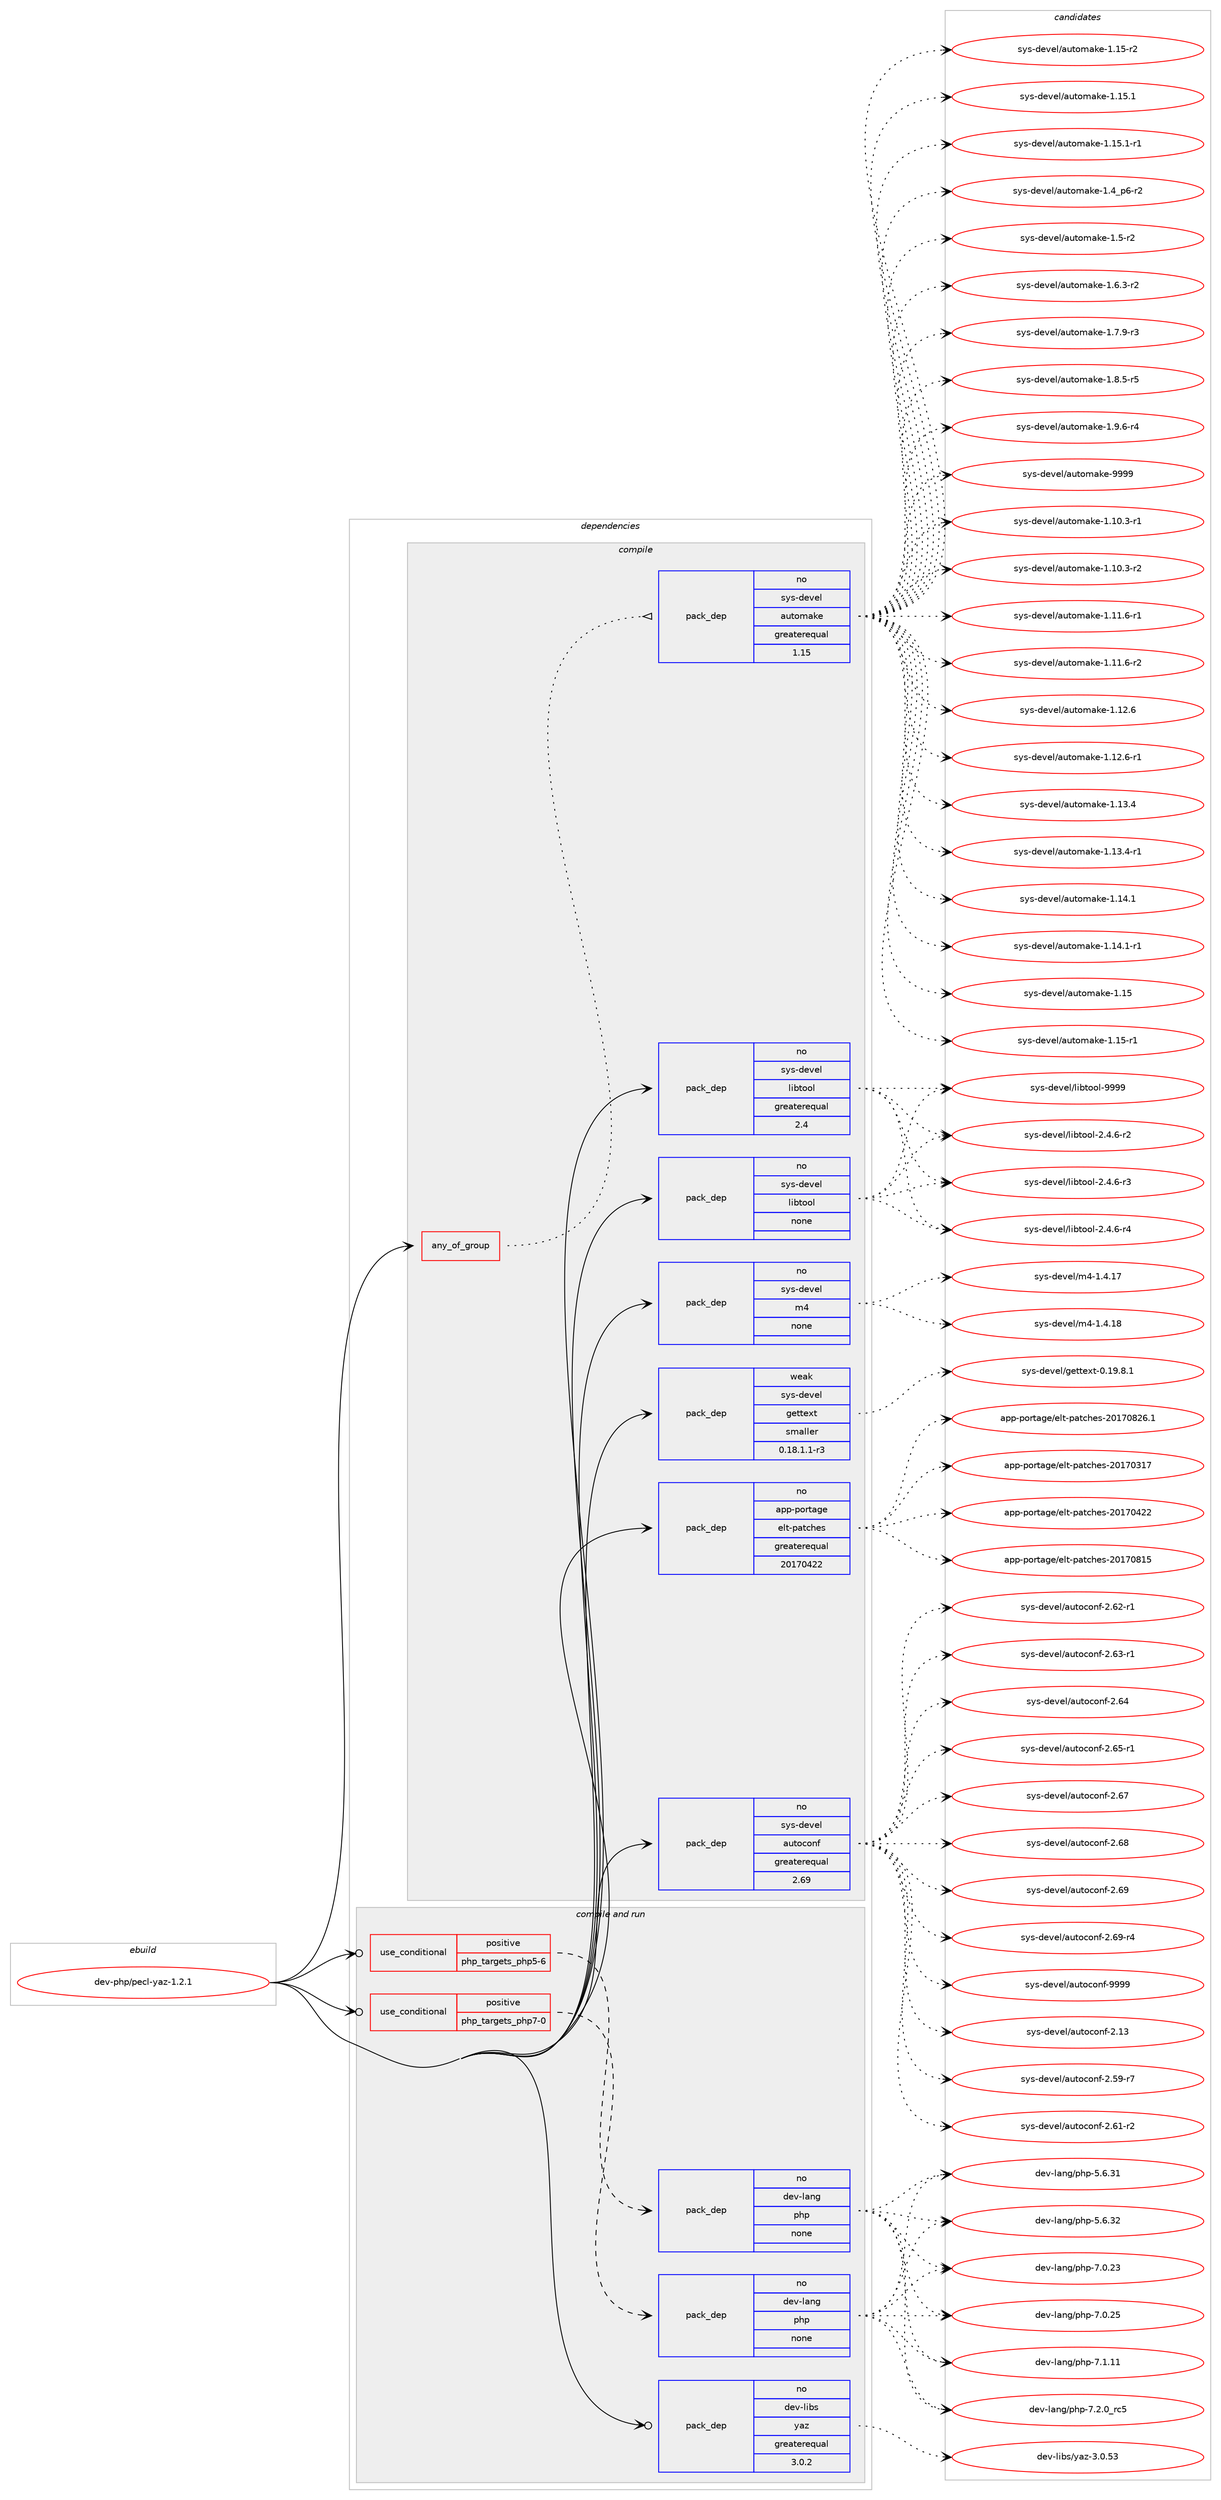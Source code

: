 digraph prolog {

# *************
# Graph options
# *************

newrank=true;
concentrate=true;
compound=true;
graph [rankdir=LR,fontname=Helvetica,fontsize=10,ranksep=1.5];#, ranksep=2.5, nodesep=0.2];
edge  [arrowhead=vee];
node  [fontname=Helvetica,fontsize=10];

# **********
# The ebuild
# **********

subgraph cluster_leftcol {
color=gray;
rank=same;
label=<<i>ebuild</i>>;
id [label="dev-php/pecl-yaz-1.2.1", color=red, width=4, href="../dev-php/pecl-yaz-1.2.1.svg"];
}

# ****************
# The dependencies
# ****************

subgraph cluster_midcol {
color=gray;
label=<<i>dependencies</i>>;
subgraph cluster_compile {
fillcolor="#eeeeee";
style=filled;
label=<<i>compile</i>>;
subgraph any3760 {
dependency143954 [label=<<TABLE BORDER="0" CELLBORDER="1" CELLSPACING="0" CELLPADDING="4"><TR><TD CELLPADDING="10">any_of_group</TD></TR></TABLE>>, shape=none, color=red];subgraph pack111419 {
dependency143955 [label=<<TABLE BORDER="0" CELLBORDER="1" CELLSPACING="0" CELLPADDING="4" WIDTH="220"><TR><TD ROWSPAN="6" CELLPADDING="30">pack_dep</TD></TR><TR><TD WIDTH="110">no</TD></TR><TR><TD>sys-devel</TD></TR><TR><TD>automake</TD></TR><TR><TD>greaterequal</TD></TR><TR><TD>1.15</TD></TR></TABLE>>, shape=none, color=blue];
}
dependency143954:e -> dependency143955:w [weight=20,style="dotted",arrowhead="oinv"];
}
id:e -> dependency143954:w [weight=20,style="solid",arrowhead="vee"];
subgraph pack111420 {
dependency143956 [label=<<TABLE BORDER="0" CELLBORDER="1" CELLSPACING="0" CELLPADDING="4" WIDTH="220"><TR><TD ROWSPAN="6" CELLPADDING="30">pack_dep</TD></TR><TR><TD WIDTH="110">no</TD></TR><TR><TD>app-portage</TD></TR><TR><TD>elt-patches</TD></TR><TR><TD>greaterequal</TD></TR><TR><TD>20170422</TD></TR></TABLE>>, shape=none, color=blue];
}
id:e -> dependency143956:w [weight=20,style="solid",arrowhead="vee"];
subgraph pack111421 {
dependency143957 [label=<<TABLE BORDER="0" CELLBORDER="1" CELLSPACING="0" CELLPADDING="4" WIDTH="220"><TR><TD ROWSPAN="6" CELLPADDING="30">pack_dep</TD></TR><TR><TD WIDTH="110">no</TD></TR><TR><TD>sys-devel</TD></TR><TR><TD>autoconf</TD></TR><TR><TD>greaterequal</TD></TR><TR><TD>2.69</TD></TR></TABLE>>, shape=none, color=blue];
}
id:e -> dependency143957:w [weight=20,style="solid",arrowhead="vee"];
subgraph pack111422 {
dependency143958 [label=<<TABLE BORDER="0" CELLBORDER="1" CELLSPACING="0" CELLPADDING="4" WIDTH="220"><TR><TD ROWSPAN="6" CELLPADDING="30">pack_dep</TD></TR><TR><TD WIDTH="110">no</TD></TR><TR><TD>sys-devel</TD></TR><TR><TD>libtool</TD></TR><TR><TD>greaterequal</TD></TR><TR><TD>2.4</TD></TR></TABLE>>, shape=none, color=blue];
}
id:e -> dependency143958:w [weight=20,style="solid",arrowhead="vee"];
subgraph pack111423 {
dependency143959 [label=<<TABLE BORDER="0" CELLBORDER="1" CELLSPACING="0" CELLPADDING="4" WIDTH="220"><TR><TD ROWSPAN="6" CELLPADDING="30">pack_dep</TD></TR><TR><TD WIDTH="110">no</TD></TR><TR><TD>sys-devel</TD></TR><TR><TD>libtool</TD></TR><TR><TD>none</TD></TR><TR><TD></TD></TR></TABLE>>, shape=none, color=blue];
}
id:e -> dependency143959:w [weight=20,style="solid",arrowhead="vee"];
subgraph pack111424 {
dependency143960 [label=<<TABLE BORDER="0" CELLBORDER="1" CELLSPACING="0" CELLPADDING="4" WIDTH="220"><TR><TD ROWSPAN="6" CELLPADDING="30">pack_dep</TD></TR><TR><TD WIDTH="110">no</TD></TR><TR><TD>sys-devel</TD></TR><TR><TD>m4</TD></TR><TR><TD>none</TD></TR><TR><TD></TD></TR></TABLE>>, shape=none, color=blue];
}
id:e -> dependency143960:w [weight=20,style="solid",arrowhead="vee"];
subgraph pack111425 {
dependency143961 [label=<<TABLE BORDER="0" CELLBORDER="1" CELLSPACING="0" CELLPADDING="4" WIDTH="220"><TR><TD ROWSPAN="6" CELLPADDING="30">pack_dep</TD></TR><TR><TD WIDTH="110">weak</TD></TR><TR><TD>sys-devel</TD></TR><TR><TD>gettext</TD></TR><TR><TD>smaller</TD></TR><TR><TD>0.18.1.1-r3</TD></TR></TABLE>>, shape=none, color=blue];
}
id:e -> dependency143961:w [weight=20,style="solid",arrowhead="vee"];
}
subgraph cluster_compileandrun {
fillcolor="#eeeeee";
style=filled;
label=<<i>compile and run</i>>;
subgraph cond28737 {
dependency143962 [label=<<TABLE BORDER="0" CELLBORDER="1" CELLSPACING="0" CELLPADDING="4"><TR><TD ROWSPAN="3" CELLPADDING="10">use_conditional</TD></TR><TR><TD>positive</TD></TR><TR><TD>php_targets_php5-6</TD></TR></TABLE>>, shape=none, color=red];
subgraph pack111426 {
dependency143963 [label=<<TABLE BORDER="0" CELLBORDER="1" CELLSPACING="0" CELLPADDING="4" WIDTH="220"><TR><TD ROWSPAN="6" CELLPADDING="30">pack_dep</TD></TR><TR><TD WIDTH="110">no</TD></TR><TR><TD>dev-lang</TD></TR><TR><TD>php</TD></TR><TR><TD>none</TD></TR><TR><TD></TD></TR></TABLE>>, shape=none, color=blue];
}
dependency143962:e -> dependency143963:w [weight=20,style="dashed",arrowhead="vee"];
}
id:e -> dependency143962:w [weight=20,style="solid",arrowhead="odotvee"];
subgraph cond28738 {
dependency143964 [label=<<TABLE BORDER="0" CELLBORDER="1" CELLSPACING="0" CELLPADDING="4"><TR><TD ROWSPAN="3" CELLPADDING="10">use_conditional</TD></TR><TR><TD>positive</TD></TR><TR><TD>php_targets_php7-0</TD></TR></TABLE>>, shape=none, color=red];
subgraph pack111427 {
dependency143965 [label=<<TABLE BORDER="0" CELLBORDER="1" CELLSPACING="0" CELLPADDING="4" WIDTH="220"><TR><TD ROWSPAN="6" CELLPADDING="30">pack_dep</TD></TR><TR><TD WIDTH="110">no</TD></TR><TR><TD>dev-lang</TD></TR><TR><TD>php</TD></TR><TR><TD>none</TD></TR><TR><TD></TD></TR></TABLE>>, shape=none, color=blue];
}
dependency143964:e -> dependency143965:w [weight=20,style="dashed",arrowhead="vee"];
}
id:e -> dependency143964:w [weight=20,style="solid",arrowhead="odotvee"];
subgraph pack111428 {
dependency143966 [label=<<TABLE BORDER="0" CELLBORDER="1" CELLSPACING="0" CELLPADDING="4" WIDTH="220"><TR><TD ROWSPAN="6" CELLPADDING="30">pack_dep</TD></TR><TR><TD WIDTH="110">no</TD></TR><TR><TD>dev-libs</TD></TR><TR><TD>yaz</TD></TR><TR><TD>greaterequal</TD></TR><TR><TD>3.0.2</TD></TR></TABLE>>, shape=none, color=blue];
}
id:e -> dependency143966:w [weight=20,style="solid",arrowhead="odotvee"];
}
subgraph cluster_run {
fillcolor="#eeeeee";
style=filled;
label=<<i>run</i>>;
}
}

# **************
# The candidates
# **************

subgraph cluster_choices {
rank=same;
color=gray;
label=<<i>candidates</i>>;

subgraph choice111419 {
color=black;
nodesep=1;
choice11512111545100101118101108479711711611110997107101454946494846514511449 [label="sys-devel/automake-1.10.3-r1", color=red, width=4,href="../sys-devel/automake-1.10.3-r1.svg"];
choice11512111545100101118101108479711711611110997107101454946494846514511450 [label="sys-devel/automake-1.10.3-r2", color=red, width=4,href="../sys-devel/automake-1.10.3-r2.svg"];
choice11512111545100101118101108479711711611110997107101454946494946544511449 [label="sys-devel/automake-1.11.6-r1", color=red, width=4,href="../sys-devel/automake-1.11.6-r1.svg"];
choice11512111545100101118101108479711711611110997107101454946494946544511450 [label="sys-devel/automake-1.11.6-r2", color=red, width=4,href="../sys-devel/automake-1.11.6-r2.svg"];
choice1151211154510010111810110847971171161111099710710145494649504654 [label="sys-devel/automake-1.12.6", color=red, width=4,href="../sys-devel/automake-1.12.6.svg"];
choice11512111545100101118101108479711711611110997107101454946495046544511449 [label="sys-devel/automake-1.12.6-r1", color=red, width=4,href="../sys-devel/automake-1.12.6-r1.svg"];
choice1151211154510010111810110847971171161111099710710145494649514652 [label="sys-devel/automake-1.13.4", color=red, width=4,href="../sys-devel/automake-1.13.4.svg"];
choice11512111545100101118101108479711711611110997107101454946495146524511449 [label="sys-devel/automake-1.13.4-r1", color=red, width=4,href="../sys-devel/automake-1.13.4-r1.svg"];
choice1151211154510010111810110847971171161111099710710145494649524649 [label="sys-devel/automake-1.14.1", color=red, width=4,href="../sys-devel/automake-1.14.1.svg"];
choice11512111545100101118101108479711711611110997107101454946495246494511449 [label="sys-devel/automake-1.14.1-r1", color=red, width=4,href="../sys-devel/automake-1.14.1-r1.svg"];
choice115121115451001011181011084797117116111109971071014549464953 [label="sys-devel/automake-1.15", color=red, width=4,href="../sys-devel/automake-1.15.svg"];
choice1151211154510010111810110847971171161111099710710145494649534511449 [label="sys-devel/automake-1.15-r1", color=red, width=4,href="../sys-devel/automake-1.15-r1.svg"];
choice1151211154510010111810110847971171161111099710710145494649534511450 [label="sys-devel/automake-1.15-r2", color=red, width=4,href="../sys-devel/automake-1.15-r2.svg"];
choice1151211154510010111810110847971171161111099710710145494649534649 [label="sys-devel/automake-1.15.1", color=red, width=4,href="../sys-devel/automake-1.15.1.svg"];
choice11512111545100101118101108479711711611110997107101454946495346494511449 [label="sys-devel/automake-1.15.1-r1", color=red, width=4,href="../sys-devel/automake-1.15.1-r1.svg"];
choice115121115451001011181011084797117116111109971071014549465295112544511450 [label="sys-devel/automake-1.4_p6-r2", color=red, width=4,href="../sys-devel/automake-1.4_p6-r2.svg"];
choice11512111545100101118101108479711711611110997107101454946534511450 [label="sys-devel/automake-1.5-r2", color=red, width=4,href="../sys-devel/automake-1.5-r2.svg"];
choice115121115451001011181011084797117116111109971071014549465446514511450 [label="sys-devel/automake-1.6.3-r2", color=red, width=4,href="../sys-devel/automake-1.6.3-r2.svg"];
choice115121115451001011181011084797117116111109971071014549465546574511451 [label="sys-devel/automake-1.7.9-r3", color=red, width=4,href="../sys-devel/automake-1.7.9-r3.svg"];
choice115121115451001011181011084797117116111109971071014549465646534511453 [label="sys-devel/automake-1.8.5-r5", color=red, width=4,href="../sys-devel/automake-1.8.5-r5.svg"];
choice115121115451001011181011084797117116111109971071014549465746544511452 [label="sys-devel/automake-1.9.6-r4", color=red, width=4,href="../sys-devel/automake-1.9.6-r4.svg"];
choice115121115451001011181011084797117116111109971071014557575757 [label="sys-devel/automake-9999", color=red, width=4,href="../sys-devel/automake-9999.svg"];
dependency143955:e -> choice11512111545100101118101108479711711611110997107101454946494846514511449:w [style=dotted,weight="100"];
dependency143955:e -> choice11512111545100101118101108479711711611110997107101454946494846514511450:w [style=dotted,weight="100"];
dependency143955:e -> choice11512111545100101118101108479711711611110997107101454946494946544511449:w [style=dotted,weight="100"];
dependency143955:e -> choice11512111545100101118101108479711711611110997107101454946494946544511450:w [style=dotted,weight="100"];
dependency143955:e -> choice1151211154510010111810110847971171161111099710710145494649504654:w [style=dotted,weight="100"];
dependency143955:e -> choice11512111545100101118101108479711711611110997107101454946495046544511449:w [style=dotted,weight="100"];
dependency143955:e -> choice1151211154510010111810110847971171161111099710710145494649514652:w [style=dotted,weight="100"];
dependency143955:e -> choice11512111545100101118101108479711711611110997107101454946495146524511449:w [style=dotted,weight="100"];
dependency143955:e -> choice1151211154510010111810110847971171161111099710710145494649524649:w [style=dotted,weight="100"];
dependency143955:e -> choice11512111545100101118101108479711711611110997107101454946495246494511449:w [style=dotted,weight="100"];
dependency143955:e -> choice115121115451001011181011084797117116111109971071014549464953:w [style=dotted,weight="100"];
dependency143955:e -> choice1151211154510010111810110847971171161111099710710145494649534511449:w [style=dotted,weight="100"];
dependency143955:e -> choice1151211154510010111810110847971171161111099710710145494649534511450:w [style=dotted,weight="100"];
dependency143955:e -> choice1151211154510010111810110847971171161111099710710145494649534649:w [style=dotted,weight="100"];
dependency143955:e -> choice11512111545100101118101108479711711611110997107101454946495346494511449:w [style=dotted,weight="100"];
dependency143955:e -> choice115121115451001011181011084797117116111109971071014549465295112544511450:w [style=dotted,weight="100"];
dependency143955:e -> choice11512111545100101118101108479711711611110997107101454946534511450:w [style=dotted,weight="100"];
dependency143955:e -> choice115121115451001011181011084797117116111109971071014549465446514511450:w [style=dotted,weight="100"];
dependency143955:e -> choice115121115451001011181011084797117116111109971071014549465546574511451:w [style=dotted,weight="100"];
dependency143955:e -> choice115121115451001011181011084797117116111109971071014549465646534511453:w [style=dotted,weight="100"];
dependency143955:e -> choice115121115451001011181011084797117116111109971071014549465746544511452:w [style=dotted,weight="100"];
dependency143955:e -> choice115121115451001011181011084797117116111109971071014557575757:w [style=dotted,weight="100"];
}
subgraph choice111420 {
color=black;
nodesep=1;
choice97112112451121111141169710310147101108116451129711699104101115455048495548514955 [label="app-portage/elt-patches-20170317", color=red, width=4,href="../app-portage/elt-patches-20170317.svg"];
choice97112112451121111141169710310147101108116451129711699104101115455048495548525050 [label="app-portage/elt-patches-20170422", color=red, width=4,href="../app-portage/elt-patches-20170422.svg"];
choice97112112451121111141169710310147101108116451129711699104101115455048495548564953 [label="app-portage/elt-patches-20170815", color=red, width=4,href="../app-portage/elt-patches-20170815.svg"];
choice971121124511211111411697103101471011081164511297116991041011154550484955485650544649 [label="app-portage/elt-patches-20170826.1", color=red, width=4,href="../app-portage/elt-patches-20170826.1.svg"];
dependency143956:e -> choice97112112451121111141169710310147101108116451129711699104101115455048495548514955:w [style=dotted,weight="100"];
dependency143956:e -> choice97112112451121111141169710310147101108116451129711699104101115455048495548525050:w [style=dotted,weight="100"];
dependency143956:e -> choice97112112451121111141169710310147101108116451129711699104101115455048495548564953:w [style=dotted,weight="100"];
dependency143956:e -> choice971121124511211111411697103101471011081164511297116991041011154550484955485650544649:w [style=dotted,weight="100"];
}
subgraph choice111421 {
color=black;
nodesep=1;
choice115121115451001011181011084797117116111991111101024550464951 [label="sys-devel/autoconf-2.13", color=red, width=4,href="../sys-devel/autoconf-2.13.svg"];
choice1151211154510010111810110847971171161119911111010245504653574511455 [label="sys-devel/autoconf-2.59-r7", color=red, width=4,href="../sys-devel/autoconf-2.59-r7.svg"];
choice1151211154510010111810110847971171161119911111010245504654494511450 [label="sys-devel/autoconf-2.61-r2", color=red, width=4,href="../sys-devel/autoconf-2.61-r2.svg"];
choice1151211154510010111810110847971171161119911111010245504654504511449 [label="sys-devel/autoconf-2.62-r1", color=red, width=4,href="../sys-devel/autoconf-2.62-r1.svg"];
choice1151211154510010111810110847971171161119911111010245504654514511449 [label="sys-devel/autoconf-2.63-r1", color=red, width=4,href="../sys-devel/autoconf-2.63-r1.svg"];
choice115121115451001011181011084797117116111991111101024550465452 [label="sys-devel/autoconf-2.64", color=red, width=4,href="../sys-devel/autoconf-2.64.svg"];
choice1151211154510010111810110847971171161119911111010245504654534511449 [label="sys-devel/autoconf-2.65-r1", color=red, width=4,href="../sys-devel/autoconf-2.65-r1.svg"];
choice115121115451001011181011084797117116111991111101024550465455 [label="sys-devel/autoconf-2.67", color=red, width=4,href="../sys-devel/autoconf-2.67.svg"];
choice115121115451001011181011084797117116111991111101024550465456 [label="sys-devel/autoconf-2.68", color=red, width=4,href="../sys-devel/autoconf-2.68.svg"];
choice115121115451001011181011084797117116111991111101024550465457 [label="sys-devel/autoconf-2.69", color=red, width=4,href="../sys-devel/autoconf-2.69.svg"];
choice1151211154510010111810110847971171161119911111010245504654574511452 [label="sys-devel/autoconf-2.69-r4", color=red, width=4,href="../sys-devel/autoconf-2.69-r4.svg"];
choice115121115451001011181011084797117116111991111101024557575757 [label="sys-devel/autoconf-9999", color=red, width=4,href="../sys-devel/autoconf-9999.svg"];
dependency143957:e -> choice115121115451001011181011084797117116111991111101024550464951:w [style=dotted,weight="100"];
dependency143957:e -> choice1151211154510010111810110847971171161119911111010245504653574511455:w [style=dotted,weight="100"];
dependency143957:e -> choice1151211154510010111810110847971171161119911111010245504654494511450:w [style=dotted,weight="100"];
dependency143957:e -> choice1151211154510010111810110847971171161119911111010245504654504511449:w [style=dotted,weight="100"];
dependency143957:e -> choice1151211154510010111810110847971171161119911111010245504654514511449:w [style=dotted,weight="100"];
dependency143957:e -> choice115121115451001011181011084797117116111991111101024550465452:w [style=dotted,weight="100"];
dependency143957:e -> choice1151211154510010111810110847971171161119911111010245504654534511449:w [style=dotted,weight="100"];
dependency143957:e -> choice115121115451001011181011084797117116111991111101024550465455:w [style=dotted,weight="100"];
dependency143957:e -> choice115121115451001011181011084797117116111991111101024550465456:w [style=dotted,weight="100"];
dependency143957:e -> choice115121115451001011181011084797117116111991111101024550465457:w [style=dotted,weight="100"];
dependency143957:e -> choice1151211154510010111810110847971171161119911111010245504654574511452:w [style=dotted,weight="100"];
dependency143957:e -> choice115121115451001011181011084797117116111991111101024557575757:w [style=dotted,weight="100"];
}
subgraph choice111422 {
color=black;
nodesep=1;
choice1151211154510010111810110847108105981161111111084550465246544511450 [label="sys-devel/libtool-2.4.6-r2", color=red, width=4,href="../sys-devel/libtool-2.4.6-r2.svg"];
choice1151211154510010111810110847108105981161111111084550465246544511451 [label="sys-devel/libtool-2.4.6-r3", color=red, width=4,href="../sys-devel/libtool-2.4.6-r3.svg"];
choice1151211154510010111810110847108105981161111111084550465246544511452 [label="sys-devel/libtool-2.4.6-r4", color=red, width=4,href="../sys-devel/libtool-2.4.6-r4.svg"];
choice1151211154510010111810110847108105981161111111084557575757 [label="sys-devel/libtool-9999", color=red, width=4,href="../sys-devel/libtool-9999.svg"];
dependency143958:e -> choice1151211154510010111810110847108105981161111111084550465246544511450:w [style=dotted,weight="100"];
dependency143958:e -> choice1151211154510010111810110847108105981161111111084550465246544511451:w [style=dotted,weight="100"];
dependency143958:e -> choice1151211154510010111810110847108105981161111111084550465246544511452:w [style=dotted,weight="100"];
dependency143958:e -> choice1151211154510010111810110847108105981161111111084557575757:w [style=dotted,weight="100"];
}
subgraph choice111423 {
color=black;
nodesep=1;
choice1151211154510010111810110847108105981161111111084550465246544511450 [label="sys-devel/libtool-2.4.6-r2", color=red, width=4,href="../sys-devel/libtool-2.4.6-r2.svg"];
choice1151211154510010111810110847108105981161111111084550465246544511451 [label="sys-devel/libtool-2.4.6-r3", color=red, width=4,href="../sys-devel/libtool-2.4.6-r3.svg"];
choice1151211154510010111810110847108105981161111111084550465246544511452 [label="sys-devel/libtool-2.4.6-r4", color=red, width=4,href="../sys-devel/libtool-2.4.6-r4.svg"];
choice1151211154510010111810110847108105981161111111084557575757 [label="sys-devel/libtool-9999", color=red, width=4,href="../sys-devel/libtool-9999.svg"];
dependency143959:e -> choice1151211154510010111810110847108105981161111111084550465246544511450:w [style=dotted,weight="100"];
dependency143959:e -> choice1151211154510010111810110847108105981161111111084550465246544511451:w [style=dotted,weight="100"];
dependency143959:e -> choice1151211154510010111810110847108105981161111111084550465246544511452:w [style=dotted,weight="100"];
dependency143959:e -> choice1151211154510010111810110847108105981161111111084557575757:w [style=dotted,weight="100"];
}
subgraph choice111424 {
color=black;
nodesep=1;
choice11512111545100101118101108471095245494652464955 [label="sys-devel/m4-1.4.17", color=red, width=4,href="../sys-devel/m4-1.4.17.svg"];
choice11512111545100101118101108471095245494652464956 [label="sys-devel/m4-1.4.18", color=red, width=4,href="../sys-devel/m4-1.4.18.svg"];
dependency143960:e -> choice11512111545100101118101108471095245494652464955:w [style=dotted,weight="100"];
dependency143960:e -> choice11512111545100101118101108471095245494652464956:w [style=dotted,weight="100"];
}
subgraph choice111425 {
color=black;
nodesep=1;
choice1151211154510010111810110847103101116116101120116454846495746564649 [label="sys-devel/gettext-0.19.8.1", color=red, width=4,href="../sys-devel/gettext-0.19.8.1.svg"];
dependency143961:e -> choice1151211154510010111810110847103101116116101120116454846495746564649:w [style=dotted,weight="100"];
}
subgraph choice111426 {
color=black;
nodesep=1;
choice10010111845108971101034711210411245534654465149 [label="dev-lang/php-5.6.31", color=red, width=4,href="../dev-lang/php-5.6.31.svg"];
choice10010111845108971101034711210411245534654465150 [label="dev-lang/php-5.6.32", color=red, width=4,href="../dev-lang/php-5.6.32.svg"];
choice10010111845108971101034711210411245554648465051 [label="dev-lang/php-7.0.23", color=red, width=4,href="../dev-lang/php-7.0.23.svg"];
choice10010111845108971101034711210411245554648465053 [label="dev-lang/php-7.0.25", color=red, width=4,href="../dev-lang/php-7.0.25.svg"];
choice10010111845108971101034711210411245554649464949 [label="dev-lang/php-7.1.11", color=red, width=4,href="../dev-lang/php-7.1.11.svg"];
choice100101118451089711010347112104112455546504648951149953 [label="dev-lang/php-7.2.0_rc5", color=red, width=4,href="../dev-lang/php-7.2.0_rc5.svg"];
dependency143963:e -> choice10010111845108971101034711210411245534654465149:w [style=dotted,weight="100"];
dependency143963:e -> choice10010111845108971101034711210411245534654465150:w [style=dotted,weight="100"];
dependency143963:e -> choice10010111845108971101034711210411245554648465051:w [style=dotted,weight="100"];
dependency143963:e -> choice10010111845108971101034711210411245554648465053:w [style=dotted,weight="100"];
dependency143963:e -> choice10010111845108971101034711210411245554649464949:w [style=dotted,weight="100"];
dependency143963:e -> choice100101118451089711010347112104112455546504648951149953:w [style=dotted,weight="100"];
}
subgraph choice111427 {
color=black;
nodesep=1;
choice10010111845108971101034711210411245534654465149 [label="dev-lang/php-5.6.31", color=red, width=4,href="../dev-lang/php-5.6.31.svg"];
choice10010111845108971101034711210411245534654465150 [label="dev-lang/php-5.6.32", color=red, width=4,href="../dev-lang/php-5.6.32.svg"];
choice10010111845108971101034711210411245554648465051 [label="dev-lang/php-7.0.23", color=red, width=4,href="../dev-lang/php-7.0.23.svg"];
choice10010111845108971101034711210411245554648465053 [label="dev-lang/php-7.0.25", color=red, width=4,href="../dev-lang/php-7.0.25.svg"];
choice10010111845108971101034711210411245554649464949 [label="dev-lang/php-7.1.11", color=red, width=4,href="../dev-lang/php-7.1.11.svg"];
choice100101118451089711010347112104112455546504648951149953 [label="dev-lang/php-7.2.0_rc5", color=red, width=4,href="../dev-lang/php-7.2.0_rc5.svg"];
dependency143965:e -> choice10010111845108971101034711210411245534654465149:w [style=dotted,weight="100"];
dependency143965:e -> choice10010111845108971101034711210411245534654465150:w [style=dotted,weight="100"];
dependency143965:e -> choice10010111845108971101034711210411245554648465051:w [style=dotted,weight="100"];
dependency143965:e -> choice10010111845108971101034711210411245554648465053:w [style=dotted,weight="100"];
dependency143965:e -> choice10010111845108971101034711210411245554649464949:w [style=dotted,weight="100"];
dependency143965:e -> choice100101118451089711010347112104112455546504648951149953:w [style=dotted,weight="100"];
}
subgraph choice111428 {
color=black;
nodesep=1;
choice1001011184510810598115471219712245514648465351 [label="dev-libs/yaz-3.0.53", color=red, width=4,href="../dev-libs/yaz-3.0.53.svg"];
dependency143966:e -> choice1001011184510810598115471219712245514648465351:w [style=dotted,weight="100"];
}
}

}

